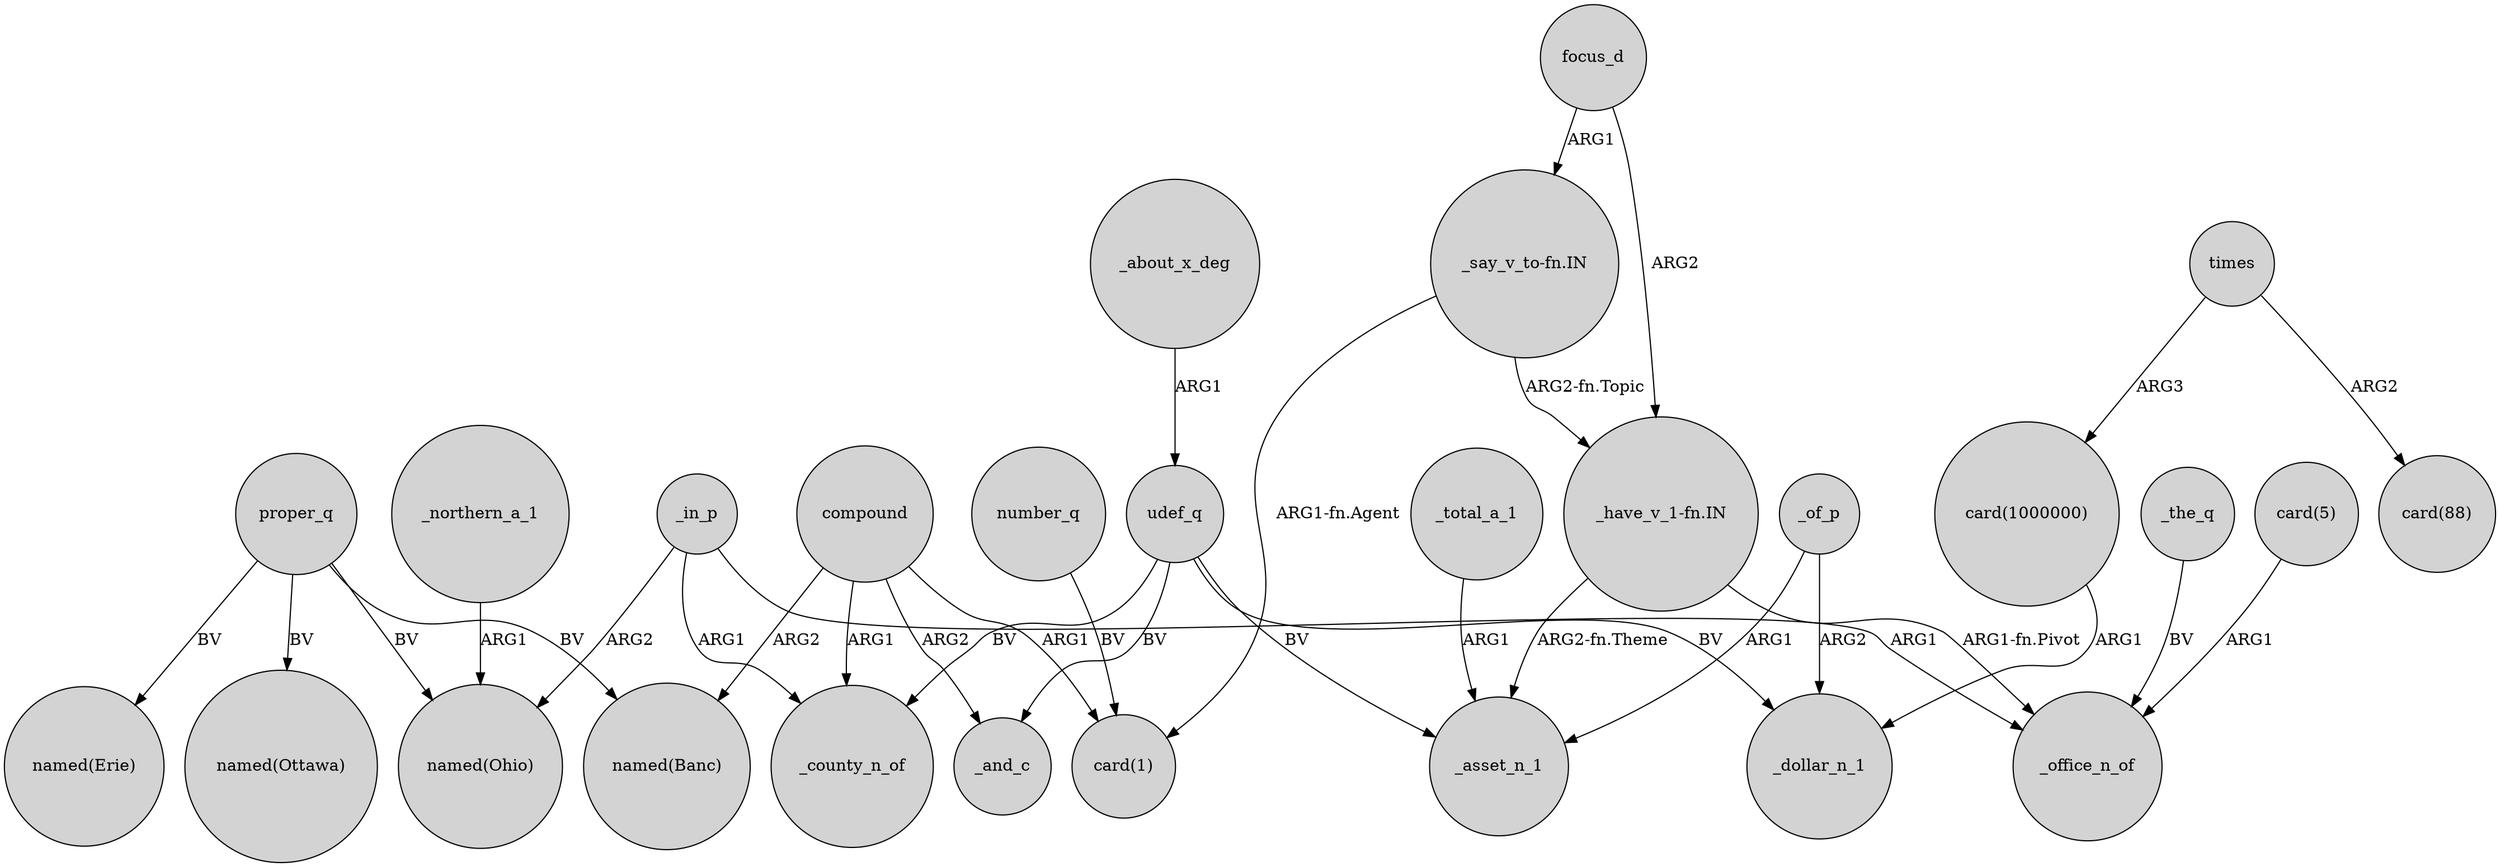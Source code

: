 digraph {
	node [shape=circle style=filled]
	"card(1000000)" -> _dollar_n_1 [label=ARG1]
	proper_q -> "named(Banc)" [label=BV]
	"_say_v_to-fn.IN" -> "card(1)" [label="ARG1-fn.Agent"]
	focus_d -> "_have_v_1-fn.IN" [label=ARG2]
	compound -> "named(Banc)" [label=ARG2]
	udef_q -> _county_n_of [label=BV]
	_in_p -> _office_n_of [label=ARG1]
	proper_q -> "named(Ottawa)" [label=BV]
	_in_p -> "named(Ohio)" [label=ARG2]
	_about_x_deg -> udef_q [label=ARG1]
	proper_q -> "named(Ohio)" [label=BV]
	_in_p -> _county_n_of [label=ARG1]
	udef_q -> _asset_n_1 [label=BV]
	compound -> _county_n_of [label=ARG1]
	_the_q -> _office_n_of [label=BV]
	"card(5)" -> _office_n_of [label=ARG1]
	proper_q -> "named(Erie)" [label=BV]
	compound -> _and_c [label=ARG2]
	"_have_v_1-fn.IN" -> _office_n_of [label="ARG1-fn.Pivot"]
	times -> "card(1000000)" [label=ARG3]
	_of_p -> _asset_n_1 [label=ARG1]
	times -> "card(88)" [label=ARG2]
	number_q -> "card(1)" [label=BV]
	_northern_a_1 -> "named(Ohio)" [label=ARG1]
	compound -> "card(1)" [label=ARG1]
	_total_a_1 -> _asset_n_1 [label=ARG1]
	"_say_v_to-fn.IN" -> "_have_v_1-fn.IN" [label="ARG2-fn.Topic"]
	_of_p -> _dollar_n_1 [label=ARG2]
	"_have_v_1-fn.IN" -> _asset_n_1 [label="ARG2-fn.Theme"]
	udef_q -> _and_c [label=BV]
	udef_q -> _dollar_n_1 [label=BV]
	focus_d -> "_say_v_to-fn.IN" [label=ARG1]
}
